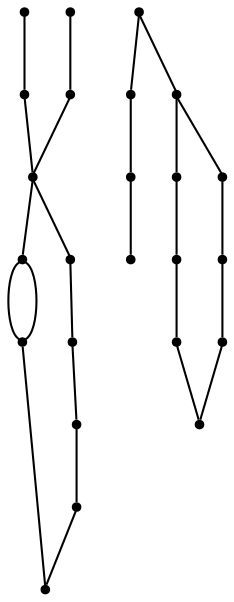 graph {
  node [shape=point,comment="{\"directed\":false,\"doi\":\"10.1007/978-3-642-11805-0_10\",\"figure\":\"6 (3)\"}"]

  v0 [pos="1606.757301578965,933.0480395519371"]
  v1 [pos="1582.6769200524618,885.0295495755745"]
  v2 [pos="1570.667969459711,829.0091757629857"]
  v3 [pos="1570.667969459711,756.9829990329165"]
  v4 [pos="1558.659050679761,909.0392715743094"]
  v5 [pos="1414.55189806916,981.0644942832715"]
  v6 [pos="1534.6412449326626,957.0557263056436"]
  v7 [pos="1510.623343747161,1077.2243521545872"]
  v8 [pos="1486.6054743744605,1102.2334430636784"]
  v9 [pos="1438.5697674418604,1053.2157113797737"]
  v10 [pos="1522.6322943399118,685.9571452343102"]
  v11 [pos="1570.667969459711,684.9568223028473"]
  v12 [pos="1474.5965874073117,684.9568223028473"]
  v13 [pos="1426.5608168491096,684.9568223028473"]
  v14 [pos="1426.5608168491096,829.0091757629857"]
  v15 [pos="1426.5608168491096,757.9844031883008"]
  v16 [pos="1522.6322943399118,828.0098704540369"]
  v17 [pos="1474.5965874073117,829.0091757629857"]
  v18 [pos="1390.5340605092601,1126.2422110413058"]
  v19 [pos="1366.5161911365597,1174.2607010176687"]
  v20 [pos="1522.6322943399118,757.9844031883008"]
  v21 [pos="1474.5965874073117,756.9829990329165"]
  v22 [pos="1342.4982899510583,1148.2502059531935"]
  v23 [pos="1318.4804842039596,1005.0731350580851"]

  v0 -- v19 [id="-1",pos="1606.757301578965,933.0480395519371 1607.1576338657112,1149.2131948586666 1607.1576338657112,1149.2131948586666 1607.1576338657112,1149.2131948586666 1366.5161911365597,1174.2607010176687 1366.5161911365597,1174.2607010176687 1366.5161911365597,1174.2607010176687"]
  v23 -- v22 [id="-2",pos="1318.4804842039596,1005.0731350580851 1318.889119631745,1125.2001019853533 1318.889119631745,1125.2001019853533 1318.889119631745,1125.2001019853533 1342.4982899510583,1148.2502059531935 1342.4982899510583,1148.2502059531935 1342.4982899510583,1148.2502059531935"]
  v1 -- v23 [id="-3",pos="1582.6769200524618,885.0295495755745 1318.889119631745,909.0799764748775 1318.889119631745,909.0799764748775 1318.889119631745,909.0799764748775 1318.4804842039596,1005.0731350580851 1318.4804842039596,1005.0731350580851 1318.4804842039596,1005.0731350580851"]
  v22 -- v4 [id="-4",pos="1342.4982899510583,1148.2502059531935 1342.9110928557639,933.0928149425622 1342.9110928557639,933.0928149425622 1342.9110928557639,933.0928149425622 1558.659050679761,909.0392715743094 1558.659050679761,909.0392715743094 1558.659050679761,909.0392715743094"]
  v13 -- v14 [id="-5",pos="1426.5608168491096,684.9568223028473 1354.9242427382358,756.9955285101225 1354.9242427382358,756.9955285101225 1354.9242427382358,756.9955285101225 1426.5608168491096,829.0091757629857 1426.5608168491096,829.0091757629857 1426.5608168491096,829.0091757629857"]
  v15 -- v21 [id="-6",pos="1426.5608168491096,757.9844031883008 1474.5965874073117,756.9829990329165 1474.5965874073117,756.9829990329165 1474.5965874073117,756.9829990329165"]
  v20 -- v3 [id="-7",pos="1522.6322943399118,757.9844031883008 1570.667969459711,756.9829990329165 1570.667969459711,756.9829990329165 1570.667969459711,756.9829990329165"]
  v21 -- v20 [id="-8",pos="1474.5965874073117,756.9829990329165 1522.6322943399118,757.9844031883008 1522.6322943399118,757.9844031883008 1522.6322943399118,757.9844031883008"]
  v19 -- v5 [id="-9",pos="1366.5161911365597,1174.2607010176687 1366.9331933309866,981.1187462835601 1366.9331933309866,981.1187462835601 1366.9331933309866,981.1187462835601 1414.55189806916,981.0644942832715 1414.55189806916,981.0644942832715 1414.55189806916,981.0644942832715"]
  v18 -- v1 [id="-10",pos="1390.5340605092601,1126.2422110413058 1583.1356606416923,1101.1872635176687 1583.1356606416923,1101.1872635176687 1583.1356606416923,1101.1872635176687 1582.6769200524618,885.0295495755745 1582.6769200524618,885.0295495755745 1582.6769200524618,885.0295495755745"]
  v5 -- v9 [id="-11",pos="1414.55189806916,981.0644942832715 1414.977267030228,1029.1484937089863 1414.977267030228,1029.1484937089863 1414.977267030228,1029.1484937089863 1438.5697674418604,1053.2157113797737 1438.5697674418604,1053.2157113797737 1438.5697674418604,1053.2157113797737"]
  v14 -- v17 [id="-12",pos="1426.5608168491096,829.0091757629857 1474.5965874073117,829.0091757629857 1474.5965874073117,829.0091757629857 1474.5965874073117,829.0091757629857"]
  v16 -- v2 [id="-13",pos="1522.6322943399118,828.0098704540369 1570.667969459711,829.0091757629857 1570.667969459711,829.0091757629857 1570.667969459711,829.0091757629857"]
  v14 -- v15 [id="-14",pos="1426.5608168491096,829.0091757629857 1426.5608168491096,757.9844031883008 1426.5608168491096,757.9844031883008 1426.5608168491096,757.9844031883008"]
  v13 -- v12 [id="-15",pos="1426.5608168491096,684.9568223028473 1474.5965874073117,684.9568223028473 1474.5965874073117,684.9568223028473 1474.5965874073117,684.9568223028473"]
  v12 -- v10 [id="-16",pos="1474.5965874073117,684.9568223028473 1522.6322943399118,685.9571452343102 1522.6322943399118,685.9571452343102 1522.6322943399118,685.9571452343102"]
  v10 -- v11 [id="-17",pos="1522.6322943399118,685.9571452343102 1570.667969459711,684.9568223028473 1570.667969459711,684.9568223028473 1570.667969459711,684.9568223028473"]
  v9 -- v8 [id="-18",pos="1438.5697674418604,1053.2157113797737 1486.6054743744605,1102.2334430636784 1486.6054743744605,1102.2334430636784 1486.6054743744605,1102.2334430636784"]
  v17 -- v16 [id="-19",pos="1474.5965874073117,829.0091757629857 1522.6322943399118,828.0098704540369 1522.6322943399118,828.0098704540369 1522.6322943399118,828.0098704540369"]
  v5 -- v18 [id="-20",pos="1414.55189806916,981.0644942832715 1390.9551665550055,1005.1356552413015 1390.9551665550055,1005.1356552413015 1390.9551665550055,1005.1356552413015 1390.5340605092601,1126.2422110413058 1390.5340605092601,1126.2422110413058 1390.5340605092601,1126.2422110413058"]
  v9 -- v8 [id="-21",pos="1438.5697674418604,1053.2157113797737 1463.0254127679868,1029.1484937089863 1463.0254127679868,1029.1484937089863 1463.0254127679868,1029.1484937089863 1487.0475132432093,1053.1615865822994 1487.0475132432093,1053.1615865822994 1487.0475132432093,1053.1615865822994 1486.6054743744605,1102.2334430636784 1486.6054743744605,1102.2334430636784 1486.6054743744605,1102.2334430636784"]
  v8 -- v4 [id="-22",pos="1486.6054743744605,1102.2334430636784 1559.1135601664698,1077.1744250499842 1559.1135601664698,1077.1744250499842 1559.1135601664698,1077.1744250499842 1558.659050679761,909.0392715743094 1558.659050679761,909.0392715743094 1558.659050679761,909.0392715743094"]
  v7 -- v6 [id="-24",pos="1510.623343747161,1077.2243521545872 1535.091586942451,1053.1615865822994 1535.091586942451,1053.1615865822994 1535.091586942451,1053.1615865822994 1534.6412449326626,957.0557263056436 1534.6412449326626,957.0557263056436 1534.6412449326626,957.0557263056436"]
  v2 -- v3 [id="-26",pos="1570.667969459711,829.0091757629857 1570.667969459711,756.9829990329165 1570.667969459711,756.9829990329165 1570.667969459711,756.9829990329165"]
  v6 -- v5 [id="-27",pos="1534.6412449326626,957.0557263056436 1414.55189806916,981.0644942832715 1414.55189806916,981.0644942832715 1414.55189806916,981.0644942832715"]
}